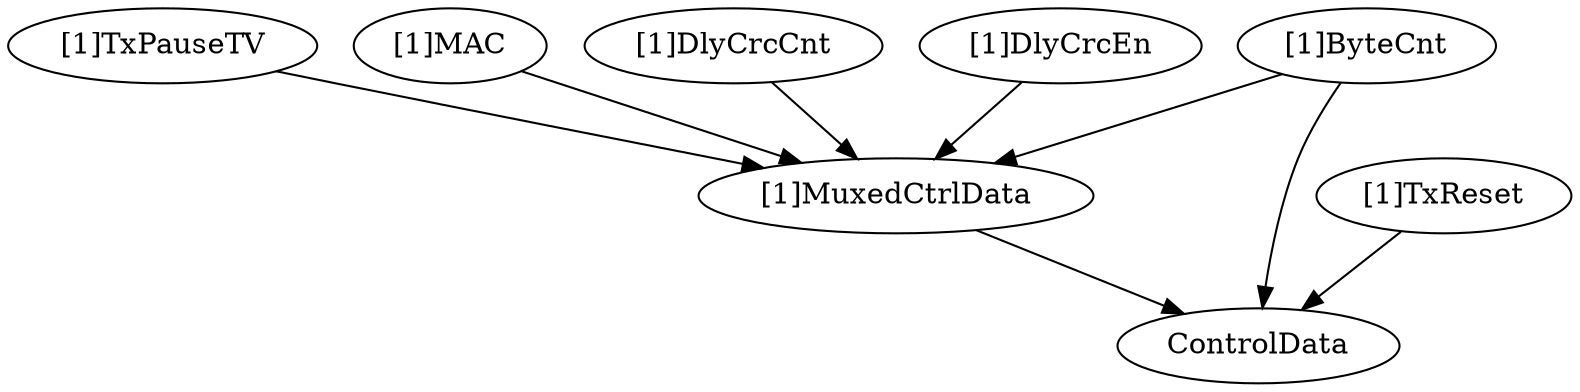 strict digraph "" {
	"[1]TxPauseTV"	 [complexity=6,
		importance=0.315594815033,
		rank=0.0525991358389];
	"[1]MuxedCtrlData"	 [complexity=2,
		importance=0.148627184143,
		rank=0.0743135920715];
	"[1]TxPauseTV" -> "[1]MuxedCtrlData";
	"[1]MAC"	 [complexity=14,
		importance=0.910103551605,
		rank=0.0650073965432];
	"[1]MAC" -> "[1]MuxedCtrlData";
	ControlData	 [complexity=0,
		importance=0.0632652703016,
		rank=0.0];
	"[1]MuxedCtrlData" -> ControlData;
	"[1]ByteCnt"	 [complexity=3,
		importance=3.05092463202,
		rank=1.01697487734];
	"[1]ByteCnt" -> "[1]MuxedCtrlData";
	"[1]ByteCnt" -> ControlData;
	"[1]DlyCrcCnt"	 [complexity=5,
		importance=0.340685217371,
		rank=0.0681370434742];
	"[1]DlyCrcCnt" -> "[1]MuxedCtrlData";
	"[1]TxReset"	 [complexity=1,
		importance=0.14487098735,
		rank=0.14487098735];
	"[1]TxReset" -> ControlData;
	"[1]DlyCrcEn"	 [complexity=5,
		importance=0.612849183319,
		rank=0.122569836664];
	"[1]DlyCrcEn" -> "[1]MuxedCtrlData";
}
